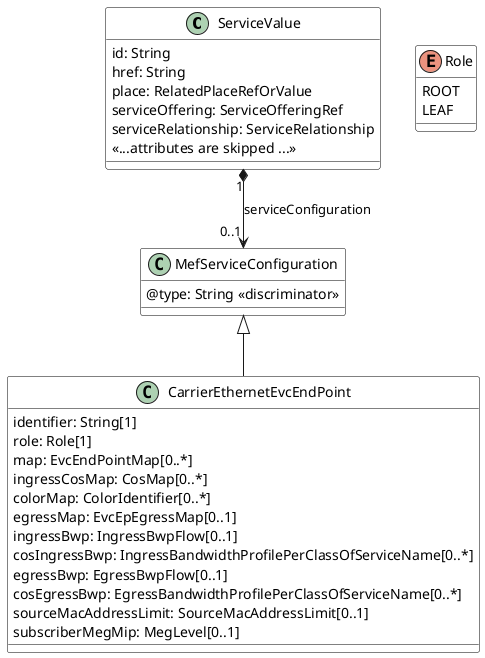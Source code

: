 @startuml
skinparam {
    ClassBackgroundColor White
    ClassBorderColor Black
}

class ServiceValue {
    id: String
    href: String
    place: RelatedPlaceRefOrValue
    serviceOffering: ServiceOfferingRef
    serviceRelationship: ServiceRelationship
    << ...attributes are skipped ...>>
}

class MefServiceConfiguration {
    @type: String <<discriminator>>
}

class CarrierEthernetEvcEndPoint {
    identifier: String[1]
    role: Role[1]
    map: EvcEndPointMap[0..*]
    ingressCosMap: CosMap[0..*]
    colorMap: ColorIdentifier[0..*]
    egressMap: EvcEpEgressMap[0..1]
    ingressBwp: IngressBwpFlow[0..1]
    cosIngressBwp: IngressBandwidthProfilePerClassOfServiceName[0..*]
    egressBwp: EgressBwpFlow[0..1]
    cosEgressBwp: EgressBandwidthProfilePerClassOfServiceName[0..*]
    sourceMacAddressLimit: SourceMacAddressLimit[0..1]
    subscriberMegMip: MegLevel[0..1]
}

enum Role {
    ROOT
    LEAF
}

MefServiceConfiguration <|-- CarrierEthernetEvcEndPoint
ServiceValue "1" *--> "0..1" MefServiceConfiguration: serviceConfiguration

@enduml